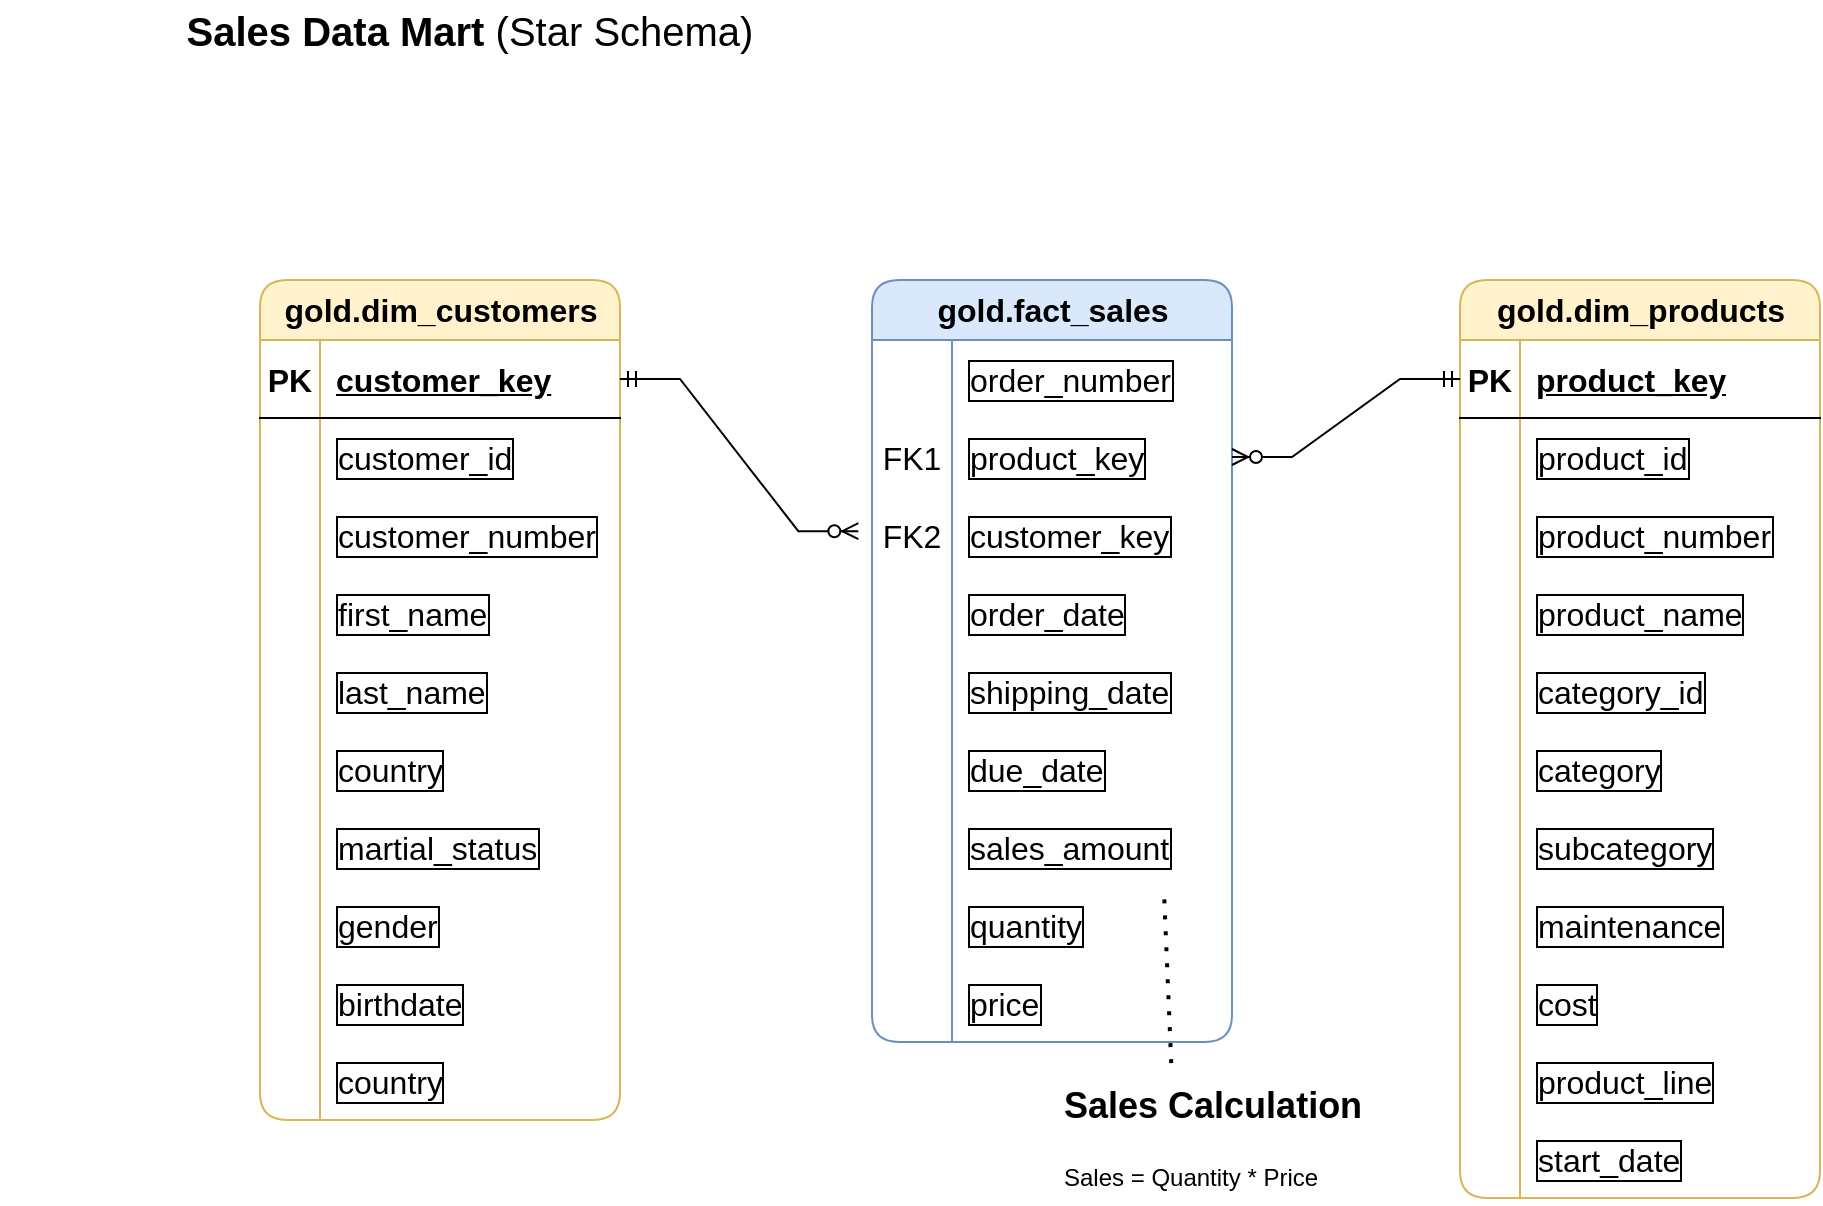 <mxfile version="27.0.9">
  <diagram name="Page-1" id="j1yHz7ROgucncaPMVlbB">
    <mxGraphModel dx="1104" dy="619" grid="1" gridSize="10" guides="1" tooltips="1" connect="1" arrows="1" fold="1" page="1" pageScale="1" pageWidth="850" pageHeight="1100" math="0" shadow="0">
      <root>
        <mxCell id="0" />
        <mxCell id="1" parent="0" />
        <mxCell id="ZGHDQgkVR9RvyCiD6TGg-14" value="gold.dim_customers" style="shape=table;startSize=30;container=1;collapsible=1;childLayout=tableLayout;fixedRows=1;rowLines=0;fontStyle=1;align=center;resizeLast=1;html=1;rounded=1;fillColor=#fff2cc;strokeColor=#d6b656;fontSize=16;" vertex="1" parent="1">
          <mxGeometry x="60" y="220" width="180" height="420" as="geometry" />
        </mxCell>
        <mxCell id="ZGHDQgkVR9RvyCiD6TGg-15" value="" style="shape=tableRow;horizontal=0;startSize=0;swimlaneHead=0;swimlaneBody=0;fillColor=none;collapsible=0;dropTarget=0;points=[[0,0.5],[1,0.5]];portConstraint=eastwest;top=0;left=0;right=0;bottom=1;fontSize=16;" vertex="1" parent="ZGHDQgkVR9RvyCiD6TGg-14">
          <mxGeometry y="30" width="180" height="39" as="geometry" />
        </mxCell>
        <mxCell id="ZGHDQgkVR9RvyCiD6TGg-16" value="PK" style="shape=partialRectangle;connectable=0;fillColor=none;top=0;left=0;bottom=0;right=0;fontStyle=1;overflow=hidden;whiteSpace=wrap;html=1;fontSize=16;" vertex="1" parent="ZGHDQgkVR9RvyCiD6TGg-15">
          <mxGeometry width="30" height="39" as="geometry">
            <mxRectangle width="30" height="39" as="alternateBounds" />
          </mxGeometry>
        </mxCell>
        <mxCell id="ZGHDQgkVR9RvyCiD6TGg-17" value="customer_key" style="shape=partialRectangle;connectable=0;fillColor=none;top=0;left=0;bottom=0;right=0;align=left;spacingLeft=6;fontStyle=5;overflow=hidden;whiteSpace=wrap;html=1;fontSize=16;" vertex="1" parent="ZGHDQgkVR9RvyCiD6TGg-15">
          <mxGeometry x="30" width="150" height="39" as="geometry">
            <mxRectangle width="150" height="39" as="alternateBounds" />
          </mxGeometry>
        </mxCell>
        <mxCell id="ZGHDQgkVR9RvyCiD6TGg-18" value="" style="shape=tableRow;horizontal=0;startSize=0;swimlaneHead=0;swimlaneBody=0;fillColor=none;collapsible=0;dropTarget=0;points=[[0,0.5],[1,0.5]];portConstraint=eastwest;top=0;left=0;right=0;bottom=0;fontSize=16;" vertex="1" parent="ZGHDQgkVR9RvyCiD6TGg-14">
          <mxGeometry y="69" width="180" height="39" as="geometry" />
        </mxCell>
        <mxCell id="ZGHDQgkVR9RvyCiD6TGg-19" value="" style="shape=partialRectangle;connectable=0;fillColor=none;top=0;left=0;bottom=0;right=0;editable=1;overflow=hidden;whiteSpace=wrap;html=1;fontSize=16;" vertex="1" parent="ZGHDQgkVR9RvyCiD6TGg-18">
          <mxGeometry width="30" height="39" as="geometry">
            <mxRectangle width="30" height="39" as="alternateBounds" />
          </mxGeometry>
        </mxCell>
        <mxCell id="ZGHDQgkVR9RvyCiD6TGg-20" value="customer_id" style="shape=partialRectangle;connectable=0;fillColor=none;top=0;left=0;bottom=0;right=0;align=left;spacingLeft=6;overflow=hidden;whiteSpace=wrap;html=1;labelBorderColor=default;fontSize=16;" vertex="1" parent="ZGHDQgkVR9RvyCiD6TGg-18">
          <mxGeometry x="30" width="150" height="39" as="geometry">
            <mxRectangle width="150" height="39" as="alternateBounds" />
          </mxGeometry>
        </mxCell>
        <mxCell id="ZGHDQgkVR9RvyCiD6TGg-21" value="" style="shape=tableRow;horizontal=0;startSize=0;swimlaneHead=0;swimlaneBody=0;fillColor=none;collapsible=0;dropTarget=0;points=[[0,0.5],[1,0.5]];portConstraint=eastwest;top=0;left=0;right=0;bottom=0;fontSize=16;" vertex="1" parent="ZGHDQgkVR9RvyCiD6TGg-14">
          <mxGeometry y="108" width="180" height="39" as="geometry" />
        </mxCell>
        <mxCell id="ZGHDQgkVR9RvyCiD6TGg-22" value="" style="shape=partialRectangle;connectable=0;fillColor=none;top=0;left=0;bottom=0;right=0;editable=1;overflow=hidden;whiteSpace=wrap;html=1;fontSize=16;" vertex="1" parent="ZGHDQgkVR9RvyCiD6TGg-21">
          <mxGeometry width="30" height="39" as="geometry">
            <mxRectangle width="30" height="39" as="alternateBounds" />
          </mxGeometry>
        </mxCell>
        <mxCell id="ZGHDQgkVR9RvyCiD6TGg-23" value="customer_number" style="shape=partialRectangle;connectable=0;fillColor=none;top=0;left=0;bottom=0;right=0;align=left;spacingLeft=6;overflow=hidden;whiteSpace=wrap;html=1;labelBorderColor=default;fontSize=16;" vertex="1" parent="ZGHDQgkVR9RvyCiD6TGg-21">
          <mxGeometry x="30" width="150" height="39" as="geometry">
            <mxRectangle width="150" height="39" as="alternateBounds" />
          </mxGeometry>
        </mxCell>
        <mxCell id="ZGHDQgkVR9RvyCiD6TGg-24" value="" style="shape=tableRow;horizontal=0;startSize=0;swimlaneHead=0;swimlaneBody=0;fillColor=none;collapsible=0;dropTarget=0;points=[[0,0.5],[1,0.5]];portConstraint=eastwest;top=0;left=0;right=0;bottom=0;fontSize=16;" vertex="1" parent="ZGHDQgkVR9RvyCiD6TGg-14">
          <mxGeometry y="147" width="180" height="39" as="geometry" />
        </mxCell>
        <mxCell id="ZGHDQgkVR9RvyCiD6TGg-25" value="" style="shape=partialRectangle;connectable=0;fillColor=none;top=0;left=0;bottom=0;right=0;editable=1;overflow=hidden;whiteSpace=wrap;html=1;fontSize=16;" vertex="1" parent="ZGHDQgkVR9RvyCiD6TGg-24">
          <mxGeometry width="30" height="39" as="geometry">
            <mxRectangle width="30" height="39" as="alternateBounds" />
          </mxGeometry>
        </mxCell>
        <mxCell id="ZGHDQgkVR9RvyCiD6TGg-26" value="first_name" style="shape=partialRectangle;connectable=0;fillColor=none;top=0;left=0;bottom=0;right=0;align=left;spacingLeft=6;overflow=hidden;whiteSpace=wrap;html=1;labelBorderColor=default;fontSize=16;" vertex="1" parent="ZGHDQgkVR9RvyCiD6TGg-24">
          <mxGeometry x="30" width="150" height="39" as="geometry">
            <mxRectangle width="150" height="39" as="alternateBounds" />
          </mxGeometry>
        </mxCell>
        <mxCell id="ZGHDQgkVR9RvyCiD6TGg-28" value="" style="shape=tableRow;horizontal=0;startSize=0;swimlaneHead=0;swimlaneBody=0;fillColor=none;collapsible=0;dropTarget=0;points=[[0,0.5],[1,0.5]];portConstraint=eastwest;top=0;left=0;right=0;bottom=0;fontSize=16;" vertex="1" parent="ZGHDQgkVR9RvyCiD6TGg-14">
          <mxGeometry y="186" width="180" height="39" as="geometry" />
        </mxCell>
        <mxCell id="ZGHDQgkVR9RvyCiD6TGg-29" value="" style="shape=partialRectangle;connectable=0;fillColor=none;top=0;left=0;bottom=0;right=0;editable=1;overflow=hidden;whiteSpace=wrap;html=1;fontSize=16;" vertex="1" parent="ZGHDQgkVR9RvyCiD6TGg-28">
          <mxGeometry width="30" height="39" as="geometry">
            <mxRectangle width="30" height="39" as="alternateBounds" />
          </mxGeometry>
        </mxCell>
        <mxCell id="ZGHDQgkVR9RvyCiD6TGg-30" value="last_name" style="shape=partialRectangle;connectable=0;fillColor=none;top=0;left=0;bottom=0;right=0;align=left;spacingLeft=6;overflow=hidden;whiteSpace=wrap;html=1;labelBorderColor=default;fontSize=16;" vertex="1" parent="ZGHDQgkVR9RvyCiD6TGg-28">
          <mxGeometry x="30" width="150" height="39" as="geometry">
            <mxRectangle width="150" height="39" as="alternateBounds" />
          </mxGeometry>
        </mxCell>
        <mxCell id="ZGHDQgkVR9RvyCiD6TGg-31" value="" style="shape=tableRow;horizontal=0;startSize=0;swimlaneHead=0;swimlaneBody=0;fillColor=none;collapsible=0;dropTarget=0;points=[[0,0.5],[1,0.5]];portConstraint=eastwest;top=0;left=0;right=0;bottom=0;fontSize=16;" vertex="1" parent="ZGHDQgkVR9RvyCiD6TGg-14">
          <mxGeometry y="225" width="180" height="39" as="geometry" />
        </mxCell>
        <mxCell id="ZGHDQgkVR9RvyCiD6TGg-32" value="" style="shape=partialRectangle;connectable=0;fillColor=none;top=0;left=0;bottom=0;right=0;editable=1;overflow=hidden;whiteSpace=wrap;html=1;fontSize=16;" vertex="1" parent="ZGHDQgkVR9RvyCiD6TGg-31">
          <mxGeometry width="30" height="39" as="geometry">
            <mxRectangle width="30" height="39" as="alternateBounds" />
          </mxGeometry>
        </mxCell>
        <mxCell id="ZGHDQgkVR9RvyCiD6TGg-33" value="country" style="shape=partialRectangle;connectable=0;fillColor=none;top=0;left=0;bottom=0;right=0;align=left;spacingLeft=6;overflow=hidden;whiteSpace=wrap;html=1;labelBorderColor=default;fontSize=16;" vertex="1" parent="ZGHDQgkVR9RvyCiD6TGg-31">
          <mxGeometry x="30" width="150" height="39" as="geometry">
            <mxRectangle width="150" height="39" as="alternateBounds" />
          </mxGeometry>
        </mxCell>
        <mxCell id="ZGHDQgkVR9RvyCiD6TGg-34" value="" style="shape=tableRow;horizontal=0;startSize=0;swimlaneHead=0;swimlaneBody=0;fillColor=none;collapsible=0;dropTarget=0;points=[[0,0.5],[1,0.5]];portConstraint=eastwest;top=0;left=0;right=0;bottom=0;fontSize=16;" vertex="1" parent="ZGHDQgkVR9RvyCiD6TGg-14">
          <mxGeometry y="264" width="180" height="39" as="geometry" />
        </mxCell>
        <mxCell id="ZGHDQgkVR9RvyCiD6TGg-35" value="" style="shape=partialRectangle;connectable=0;fillColor=none;top=0;left=0;bottom=0;right=0;editable=1;overflow=hidden;whiteSpace=wrap;html=1;fontSize=16;" vertex="1" parent="ZGHDQgkVR9RvyCiD6TGg-34">
          <mxGeometry width="30" height="39" as="geometry">
            <mxRectangle width="30" height="39" as="alternateBounds" />
          </mxGeometry>
        </mxCell>
        <mxCell id="ZGHDQgkVR9RvyCiD6TGg-36" value="martial_status" style="shape=partialRectangle;connectable=0;fillColor=none;top=0;left=0;bottom=0;right=0;align=left;spacingLeft=6;overflow=hidden;whiteSpace=wrap;html=1;labelBorderColor=default;fontSize=16;" vertex="1" parent="ZGHDQgkVR9RvyCiD6TGg-34">
          <mxGeometry x="30" width="150" height="39" as="geometry">
            <mxRectangle width="150" height="39" as="alternateBounds" />
          </mxGeometry>
        </mxCell>
        <mxCell id="ZGHDQgkVR9RvyCiD6TGg-37" value="" style="shape=tableRow;horizontal=0;startSize=0;swimlaneHead=0;swimlaneBody=0;fillColor=none;collapsible=0;dropTarget=0;points=[[0,0.5],[1,0.5]];portConstraint=eastwest;top=0;left=0;right=0;bottom=0;fontSize=16;" vertex="1" parent="ZGHDQgkVR9RvyCiD6TGg-14">
          <mxGeometry y="303" width="180" height="39" as="geometry" />
        </mxCell>
        <mxCell id="ZGHDQgkVR9RvyCiD6TGg-38" value="" style="shape=partialRectangle;connectable=0;fillColor=none;top=0;left=0;bottom=0;right=0;editable=1;overflow=hidden;whiteSpace=wrap;html=1;fontSize=16;" vertex="1" parent="ZGHDQgkVR9RvyCiD6TGg-37">
          <mxGeometry width="30" height="39" as="geometry">
            <mxRectangle width="30" height="39" as="alternateBounds" />
          </mxGeometry>
        </mxCell>
        <mxCell id="ZGHDQgkVR9RvyCiD6TGg-39" value="gender" style="shape=partialRectangle;connectable=0;fillColor=none;top=0;left=0;bottom=0;right=0;align=left;spacingLeft=6;overflow=hidden;whiteSpace=wrap;html=1;labelBorderColor=default;fontSize=16;" vertex="1" parent="ZGHDQgkVR9RvyCiD6TGg-37">
          <mxGeometry x="30" width="150" height="39" as="geometry">
            <mxRectangle width="150" height="39" as="alternateBounds" />
          </mxGeometry>
        </mxCell>
        <mxCell id="ZGHDQgkVR9RvyCiD6TGg-40" value="" style="shape=tableRow;horizontal=0;startSize=0;swimlaneHead=0;swimlaneBody=0;fillColor=none;collapsible=0;dropTarget=0;points=[[0,0.5],[1,0.5]];portConstraint=eastwest;top=0;left=0;right=0;bottom=0;fontSize=16;" vertex="1" parent="ZGHDQgkVR9RvyCiD6TGg-14">
          <mxGeometry y="342" width="180" height="39" as="geometry" />
        </mxCell>
        <mxCell id="ZGHDQgkVR9RvyCiD6TGg-41" value="" style="shape=partialRectangle;connectable=0;fillColor=none;top=0;left=0;bottom=0;right=0;editable=1;overflow=hidden;whiteSpace=wrap;html=1;fontSize=16;" vertex="1" parent="ZGHDQgkVR9RvyCiD6TGg-40">
          <mxGeometry width="30" height="39" as="geometry">
            <mxRectangle width="30" height="39" as="alternateBounds" />
          </mxGeometry>
        </mxCell>
        <mxCell id="ZGHDQgkVR9RvyCiD6TGg-42" value="birthdate" style="shape=partialRectangle;connectable=0;fillColor=none;top=0;left=0;bottom=0;right=0;align=left;spacingLeft=6;overflow=hidden;whiteSpace=wrap;html=1;labelBorderColor=default;fontSize=16;" vertex="1" parent="ZGHDQgkVR9RvyCiD6TGg-40">
          <mxGeometry x="30" width="150" height="39" as="geometry">
            <mxRectangle width="150" height="39" as="alternateBounds" />
          </mxGeometry>
        </mxCell>
        <mxCell id="ZGHDQgkVR9RvyCiD6TGg-43" value="" style="shape=tableRow;horizontal=0;startSize=0;swimlaneHead=0;swimlaneBody=0;fillColor=none;collapsible=0;dropTarget=0;points=[[0,0.5],[1,0.5]];portConstraint=eastwest;top=0;left=0;right=0;bottom=0;fontSize=16;" vertex="1" parent="ZGHDQgkVR9RvyCiD6TGg-14">
          <mxGeometry y="381" width="180" height="39" as="geometry" />
        </mxCell>
        <mxCell id="ZGHDQgkVR9RvyCiD6TGg-44" value="" style="shape=partialRectangle;connectable=0;fillColor=none;top=0;left=0;bottom=0;right=0;editable=1;overflow=hidden;whiteSpace=wrap;html=1;fontSize=16;" vertex="1" parent="ZGHDQgkVR9RvyCiD6TGg-43">
          <mxGeometry width="30" height="39" as="geometry">
            <mxRectangle width="30" height="39" as="alternateBounds" />
          </mxGeometry>
        </mxCell>
        <mxCell id="ZGHDQgkVR9RvyCiD6TGg-45" value="country" style="shape=partialRectangle;connectable=0;fillColor=none;top=0;left=0;bottom=0;right=0;align=left;spacingLeft=6;overflow=hidden;whiteSpace=wrap;html=1;labelBorderColor=default;fontSize=16;" vertex="1" parent="ZGHDQgkVR9RvyCiD6TGg-43">
          <mxGeometry x="30" width="150" height="39" as="geometry">
            <mxRectangle width="150" height="39" as="alternateBounds" />
          </mxGeometry>
        </mxCell>
        <mxCell id="ZGHDQgkVR9RvyCiD6TGg-46" value="gold.fact_sales" style="shape=table;startSize=30;container=1;collapsible=1;childLayout=tableLayout;fixedRows=1;rowLines=0;fontStyle=1;align=center;resizeLast=1;html=1;rounded=1;fillColor=#dae8fc;strokeColor=#6c8ebf;fontSize=16;" vertex="1" parent="1">
          <mxGeometry x="366" y="220" width="180" height="381" as="geometry" />
        </mxCell>
        <mxCell id="ZGHDQgkVR9RvyCiD6TGg-50" value="" style="shape=tableRow;horizontal=0;startSize=0;swimlaneHead=0;swimlaneBody=0;fillColor=none;collapsible=0;dropTarget=0;points=[[0,0.5],[1,0.5]];portConstraint=eastwest;top=0;left=0;right=0;bottom=0;fontSize=16;" vertex="1" parent="ZGHDQgkVR9RvyCiD6TGg-46">
          <mxGeometry y="30" width="180" height="39" as="geometry" />
        </mxCell>
        <mxCell id="ZGHDQgkVR9RvyCiD6TGg-51" value="" style="shape=partialRectangle;connectable=0;fillColor=none;top=0;left=0;bottom=0;right=0;editable=1;overflow=hidden;whiteSpace=wrap;html=1;fontSize=16;" vertex="1" parent="ZGHDQgkVR9RvyCiD6TGg-50">
          <mxGeometry width="40" height="39" as="geometry">
            <mxRectangle width="40" height="39" as="alternateBounds" />
          </mxGeometry>
        </mxCell>
        <mxCell id="ZGHDQgkVR9RvyCiD6TGg-52" value="order_number" style="shape=partialRectangle;connectable=0;fillColor=none;top=0;left=0;bottom=0;right=0;align=left;spacingLeft=6;overflow=hidden;whiteSpace=wrap;html=1;labelBorderColor=default;fontSize=16;" vertex="1" parent="ZGHDQgkVR9RvyCiD6TGg-50">
          <mxGeometry x="40" width="140" height="39" as="geometry">
            <mxRectangle width="140" height="39" as="alternateBounds" />
          </mxGeometry>
        </mxCell>
        <mxCell id="ZGHDQgkVR9RvyCiD6TGg-53" value="" style="shape=tableRow;horizontal=0;startSize=0;swimlaneHead=0;swimlaneBody=0;fillColor=none;collapsible=0;dropTarget=0;points=[[0,0.5],[1,0.5]];portConstraint=eastwest;top=0;left=0;right=0;bottom=0;fontSize=16;" vertex="1" parent="ZGHDQgkVR9RvyCiD6TGg-46">
          <mxGeometry y="69" width="180" height="39" as="geometry" />
        </mxCell>
        <mxCell id="ZGHDQgkVR9RvyCiD6TGg-54" value="FK1" style="shape=partialRectangle;connectable=0;fillColor=none;top=0;left=0;bottom=0;right=0;editable=1;overflow=hidden;whiteSpace=wrap;html=1;fontSize=16;" vertex="1" parent="ZGHDQgkVR9RvyCiD6TGg-53">
          <mxGeometry width="40" height="39" as="geometry">
            <mxRectangle width="40" height="39" as="alternateBounds" />
          </mxGeometry>
        </mxCell>
        <mxCell id="ZGHDQgkVR9RvyCiD6TGg-55" value="product_key" style="shape=partialRectangle;connectable=0;fillColor=none;top=0;left=0;bottom=0;right=0;align=left;spacingLeft=6;overflow=hidden;whiteSpace=wrap;html=1;labelBorderColor=default;fontSize=16;" vertex="1" parent="ZGHDQgkVR9RvyCiD6TGg-53">
          <mxGeometry x="40" width="140" height="39" as="geometry">
            <mxRectangle width="140" height="39" as="alternateBounds" />
          </mxGeometry>
        </mxCell>
        <mxCell id="ZGHDQgkVR9RvyCiD6TGg-56" value="" style="shape=tableRow;horizontal=0;startSize=0;swimlaneHead=0;swimlaneBody=0;fillColor=none;collapsible=0;dropTarget=0;points=[[0,0.5],[1,0.5]];portConstraint=eastwest;top=0;left=0;right=0;bottom=0;fontSize=16;" vertex="1" parent="ZGHDQgkVR9RvyCiD6TGg-46">
          <mxGeometry y="108" width="180" height="39" as="geometry" />
        </mxCell>
        <mxCell id="ZGHDQgkVR9RvyCiD6TGg-57" value="FK2" style="shape=partialRectangle;connectable=0;fillColor=none;top=0;left=0;bottom=0;right=0;editable=1;overflow=hidden;whiteSpace=wrap;html=1;fontSize=16;" vertex="1" parent="ZGHDQgkVR9RvyCiD6TGg-56">
          <mxGeometry width="40" height="39" as="geometry">
            <mxRectangle width="40" height="39" as="alternateBounds" />
          </mxGeometry>
        </mxCell>
        <mxCell id="ZGHDQgkVR9RvyCiD6TGg-58" value="customer_key" style="shape=partialRectangle;connectable=0;fillColor=none;top=0;left=0;bottom=0;right=0;align=left;spacingLeft=6;overflow=hidden;whiteSpace=wrap;html=1;labelBorderColor=default;fontSize=16;" vertex="1" parent="ZGHDQgkVR9RvyCiD6TGg-56">
          <mxGeometry x="40" width="140" height="39" as="geometry">
            <mxRectangle width="140" height="39" as="alternateBounds" />
          </mxGeometry>
        </mxCell>
        <mxCell id="ZGHDQgkVR9RvyCiD6TGg-59" value="" style="shape=tableRow;horizontal=0;startSize=0;swimlaneHead=0;swimlaneBody=0;fillColor=none;collapsible=0;dropTarget=0;points=[[0,0.5],[1,0.5]];portConstraint=eastwest;top=0;left=0;right=0;bottom=0;fontSize=16;" vertex="1" parent="ZGHDQgkVR9RvyCiD6TGg-46">
          <mxGeometry y="147" width="180" height="39" as="geometry" />
        </mxCell>
        <mxCell id="ZGHDQgkVR9RvyCiD6TGg-60" value="" style="shape=partialRectangle;connectable=0;fillColor=none;top=0;left=0;bottom=0;right=0;editable=1;overflow=hidden;whiteSpace=wrap;html=1;fontSize=16;" vertex="1" parent="ZGHDQgkVR9RvyCiD6TGg-59">
          <mxGeometry width="40" height="39" as="geometry">
            <mxRectangle width="40" height="39" as="alternateBounds" />
          </mxGeometry>
        </mxCell>
        <mxCell id="ZGHDQgkVR9RvyCiD6TGg-61" value="order_date" style="shape=partialRectangle;connectable=0;fillColor=none;top=0;left=0;bottom=0;right=0;align=left;spacingLeft=6;overflow=hidden;whiteSpace=wrap;html=1;labelBorderColor=default;fontSize=16;" vertex="1" parent="ZGHDQgkVR9RvyCiD6TGg-59">
          <mxGeometry x="40" width="140" height="39" as="geometry">
            <mxRectangle width="140" height="39" as="alternateBounds" />
          </mxGeometry>
        </mxCell>
        <mxCell id="ZGHDQgkVR9RvyCiD6TGg-62" value="" style="shape=tableRow;horizontal=0;startSize=0;swimlaneHead=0;swimlaneBody=0;fillColor=none;collapsible=0;dropTarget=0;points=[[0,0.5],[1,0.5]];portConstraint=eastwest;top=0;left=0;right=0;bottom=0;fontSize=16;" vertex="1" parent="ZGHDQgkVR9RvyCiD6TGg-46">
          <mxGeometry y="186" width="180" height="39" as="geometry" />
        </mxCell>
        <mxCell id="ZGHDQgkVR9RvyCiD6TGg-63" value="" style="shape=partialRectangle;connectable=0;fillColor=none;top=0;left=0;bottom=0;right=0;editable=1;overflow=hidden;whiteSpace=wrap;html=1;fontSize=16;" vertex="1" parent="ZGHDQgkVR9RvyCiD6TGg-62">
          <mxGeometry width="40" height="39" as="geometry">
            <mxRectangle width="40" height="39" as="alternateBounds" />
          </mxGeometry>
        </mxCell>
        <mxCell id="ZGHDQgkVR9RvyCiD6TGg-64" value="shipping_date" style="shape=partialRectangle;connectable=0;fillColor=none;top=0;left=0;bottom=0;right=0;align=left;spacingLeft=6;overflow=hidden;whiteSpace=wrap;html=1;labelBorderColor=default;fontSize=16;" vertex="1" parent="ZGHDQgkVR9RvyCiD6TGg-62">
          <mxGeometry x="40" width="140" height="39" as="geometry">
            <mxRectangle width="140" height="39" as="alternateBounds" />
          </mxGeometry>
        </mxCell>
        <mxCell id="ZGHDQgkVR9RvyCiD6TGg-65" value="" style="shape=tableRow;horizontal=0;startSize=0;swimlaneHead=0;swimlaneBody=0;fillColor=none;collapsible=0;dropTarget=0;points=[[0,0.5],[1,0.5]];portConstraint=eastwest;top=0;left=0;right=0;bottom=0;fontSize=16;" vertex="1" parent="ZGHDQgkVR9RvyCiD6TGg-46">
          <mxGeometry y="225" width="180" height="39" as="geometry" />
        </mxCell>
        <mxCell id="ZGHDQgkVR9RvyCiD6TGg-66" value="" style="shape=partialRectangle;connectable=0;fillColor=none;top=0;left=0;bottom=0;right=0;editable=1;overflow=hidden;whiteSpace=wrap;html=1;fontSize=16;" vertex="1" parent="ZGHDQgkVR9RvyCiD6TGg-65">
          <mxGeometry width="40" height="39" as="geometry">
            <mxRectangle width="40" height="39" as="alternateBounds" />
          </mxGeometry>
        </mxCell>
        <mxCell id="ZGHDQgkVR9RvyCiD6TGg-67" value="due_date" style="shape=partialRectangle;connectable=0;fillColor=none;top=0;left=0;bottom=0;right=0;align=left;spacingLeft=6;overflow=hidden;whiteSpace=wrap;html=1;labelBorderColor=default;fontSize=16;" vertex="1" parent="ZGHDQgkVR9RvyCiD6TGg-65">
          <mxGeometry x="40" width="140" height="39" as="geometry">
            <mxRectangle width="140" height="39" as="alternateBounds" />
          </mxGeometry>
        </mxCell>
        <mxCell id="ZGHDQgkVR9RvyCiD6TGg-68" value="" style="shape=tableRow;horizontal=0;startSize=0;swimlaneHead=0;swimlaneBody=0;fillColor=none;collapsible=0;dropTarget=0;points=[[0,0.5],[1,0.5]];portConstraint=eastwest;top=0;left=0;right=0;bottom=0;fontSize=16;" vertex="1" parent="ZGHDQgkVR9RvyCiD6TGg-46">
          <mxGeometry y="264" width="180" height="39" as="geometry" />
        </mxCell>
        <mxCell id="ZGHDQgkVR9RvyCiD6TGg-69" value="" style="shape=partialRectangle;connectable=0;fillColor=none;top=0;left=0;bottom=0;right=0;editable=1;overflow=hidden;whiteSpace=wrap;html=1;fontSize=16;" vertex="1" parent="ZGHDQgkVR9RvyCiD6TGg-68">
          <mxGeometry width="40" height="39" as="geometry">
            <mxRectangle width="40" height="39" as="alternateBounds" />
          </mxGeometry>
        </mxCell>
        <mxCell id="ZGHDQgkVR9RvyCiD6TGg-70" value="sales_amount" style="shape=partialRectangle;connectable=0;fillColor=none;top=0;left=0;bottom=0;right=0;align=left;spacingLeft=6;overflow=hidden;whiteSpace=wrap;html=1;labelBorderColor=default;fontSize=16;" vertex="1" parent="ZGHDQgkVR9RvyCiD6TGg-68">
          <mxGeometry x="40" width="140" height="39" as="geometry">
            <mxRectangle width="140" height="39" as="alternateBounds" />
          </mxGeometry>
        </mxCell>
        <mxCell id="ZGHDQgkVR9RvyCiD6TGg-71" value="" style="shape=tableRow;horizontal=0;startSize=0;swimlaneHead=0;swimlaneBody=0;fillColor=none;collapsible=0;dropTarget=0;points=[[0,0.5],[1,0.5]];portConstraint=eastwest;top=0;left=0;right=0;bottom=0;fontSize=16;" vertex="1" parent="ZGHDQgkVR9RvyCiD6TGg-46">
          <mxGeometry y="303" width="180" height="39" as="geometry" />
        </mxCell>
        <mxCell id="ZGHDQgkVR9RvyCiD6TGg-72" value="" style="shape=partialRectangle;connectable=0;fillColor=none;top=0;left=0;bottom=0;right=0;editable=1;overflow=hidden;whiteSpace=wrap;html=1;fontSize=16;" vertex="1" parent="ZGHDQgkVR9RvyCiD6TGg-71">
          <mxGeometry width="40" height="39" as="geometry">
            <mxRectangle width="40" height="39" as="alternateBounds" />
          </mxGeometry>
        </mxCell>
        <mxCell id="ZGHDQgkVR9RvyCiD6TGg-73" value="quantity" style="shape=partialRectangle;connectable=0;fillColor=none;top=0;left=0;bottom=0;right=0;align=left;spacingLeft=6;overflow=hidden;whiteSpace=wrap;html=1;labelBorderColor=default;fontSize=16;" vertex="1" parent="ZGHDQgkVR9RvyCiD6TGg-71">
          <mxGeometry x="40" width="140" height="39" as="geometry">
            <mxRectangle width="140" height="39" as="alternateBounds" />
          </mxGeometry>
        </mxCell>
        <mxCell id="ZGHDQgkVR9RvyCiD6TGg-74" value="" style="shape=tableRow;horizontal=0;startSize=0;swimlaneHead=0;swimlaneBody=0;fillColor=none;collapsible=0;dropTarget=0;points=[[0,0.5],[1,0.5]];portConstraint=eastwest;top=0;left=0;right=0;bottom=0;fontSize=16;" vertex="1" parent="ZGHDQgkVR9RvyCiD6TGg-46">
          <mxGeometry y="342" width="180" height="39" as="geometry" />
        </mxCell>
        <mxCell id="ZGHDQgkVR9RvyCiD6TGg-75" value="" style="shape=partialRectangle;connectable=0;fillColor=none;top=0;left=0;bottom=0;right=0;editable=1;overflow=hidden;whiteSpace=wrap;html=1;fontSize=16;" vertex="1" parent="ZGHDQgkVR9RvyCiD6TGg-74">
          <mxGeometry width="40" height="39" as="geometry">
            <mxRectangle width="40" height="39" as="alternateBounds" />
          </mxGeometry>
        </mxCell>
        <mxCell id="ZGHDQgkVR9RvyCiD6TGg-76" value="price" style="shape=partialRectangle;connectable=0;fillColor=none;top=0;left=0;bottom=0;right=0;align=left;spacingLeft=6;overflow=hidden;whiteSpace=wrap;html=1;labelBorderColor=default;fontSize=16;" vertex="1" parent="ZGHDQgkVR9RvyCiD6TGg-74">
          <mxGeometry x="40" width="140" height="39" as="geometry">
            <mxRectangle width="140" height="39" as="alternateBounds" />
          </mxGeometry>
        </mxCell>
        <mxCell id="ZGHDQgkVR9RvyCiD6TGg-80" value="gold.dim_products" style="shape=table;startSize=30;container=1;collapsible=1;childLayout=tableLayout;fixedRows=1;rowLines=0;fontStyle=1;align=center;resizeLast=1;html=1;rounded=1;fillColor=#fff2cc;strokeColor=#d6b656;fontSize=16;" vertex="1" parent="1">
          <mxGeometry x="660" y="220" width="180" height="459" as="geometry" />
        </mxCell>
        <mxCell id="ZGHDQgkVR9RvyCiD6TGg-81" value="" style="shape=tableRow;horizontal=0;startSize=0;swimlaneHead=0;swimlaneBody=0;fillColor=none;collapsible=0;dropTarget=0;points=[[0,0.5],[1,0.5]];portConstraint=eastwest;top=0;left=0;right=0;bottom=1;fontSize=16;" vertex="1" parent="ZGHDQgkVR9RvyCiD6TGg-80">
          <mxGeometry y="30" width="180" height="39" as="geometry" />
        </mxCell>
        <mxCell id="ZGHDQgkVR9RvyCiD6TGg-82" value="PK" style="shape=partialRectangle;connectable=0;fillColor=none;top=0;left=0;bottom=0;right=0;fontStyle=1;overflow=hidden;whiteSpace=wrap;html=1;fontSize=16;" vertex="1" parent="ZGHDQgkVR9RvyCiD6TGg-81">
          <mxGeometry width="30" height="39" as="geometry">
            <mxRectangle width="30" height="39" as="alternateBounds" />
          </mxGeometry>
        </mxCell>
        <mxCell id="ZGHDQgkVR9RvyCiD6TGg-83" value="product_key" style="shape=partialRectangle;connectable=0;fillColor=none;top=0;left=0;bottom=0;right=0;align=left;spacingLeft=6;fontStyle=5;overflow=hidden;whiteSpace=wrap;html=1;fontSize=16;" vertex="1" parent="ZGHDQgkVR9RvyCiD6TGg-81">
          <mxGeometry x="30" width="150" height="39" as="geometry">
            <mxRectangle width="150" height="39" as="alternateBounds" />
          </mxGeometry>
        </mxCell>
        <mxCell id="ZGHDQgkVR9RvyCiD6TGg-84" value="" style="shape=tableRow;horizontal=0;startSize=0;swimlaneHead=0;swimlaneBody=0;fillColor=none;collapsible=0;dropTarget=0;points=[[0,0.5],[1,0.5]];portConstraint=eastwest;top=0;left=0;right=0;bottom=0;fontSize=16;" vertex="1" parent="ZGHDQgkVR9RvyCiD6TGg-80">
          <mxGeometry y="69" width="180" height="39" as="geometry" />
        </mxCell>
        <mxCell id="ZGHDQgkVR9RvyCiD6TGg-85" value="" style="shape=partialRectangle;connectable=0;fillColor=none;top=0;left=0;bottom=0;right=0;editable=1;overflow=hidden;whiteSpace=wrap;html=1;fontSize=16;" vertex="1" parent="ZGHDQgkVR9RvyCiD6TGg-84">
          <mxGeometry width="30" height="39" as="geometry">
            <mxRectangle width="30" height="39" as="alternateBounds" />
          </mxGeometry>
        </mxCell>
        <mxCell id="ZGHDQgkVR9RvyCiD6TGg-86" value="product_id" style="shape=partialRectangle;connectable=0;fillColor=none;top=0;left=0;bottom=0;right=0;align=left;spacingLeft=6;overflow=hidden;whiteSpace=wrap;html=1;labelBorderColor=default;fontSize=16;" vertex="1" parent="ZGHDQgkVR9RvyCiD6TGg-84">
          <mxGeometry x="30" width="150" height="39" as="geometry">
            <mxRectangle width="150" height="39" as="alternateBounds" />
          </mxGeometry>
        </mxCell>
        <mxCell id="ZGHDQgkVR9RvyCiD6TGg-87" value="" style="shape=tableRow;horizontal=0;startSize=0;swimlaneHead=0;swimlaneBody=0;fillColor=none;collapsible=0;dropTarget=0;points=[[0,0.5],[1,0.5]];portConstraint=eastwest;top=0;left=0;right=0;bottom=0;fontSize=16;" vertex="1" parent="ZGHDQgkVR9RvyCiD6TGg-80">
          <mxGeometry y="108" width="180" height="39" as="geometry" />
        </mxCell>
        <mxCell id="ZGHDQgkVR9RvyCiD6TGg-88" value="" style="shape=partialRectangle;connectable=0;fillColor=none;top=0;left=0;bottom=0;right=0;editable=1;overflow=hidden;whiteSpace=wrap;html=1;fontSize=16;" vertex="1" parent="ZGHDQgkVR9RvyCiD6TGg-87">
          <mxGeometry width="30" height="39" as="geometry">
            <mxRectangle width="30" height="39" as="alternateBounds" />
          </mxGeometry>
        </mxCell>
        <mxCell id="ZGHDQgkVR9RvyCiD6TGg-89" value="product_number" style="shape=partialRectangle;connectable=0;fillColor=none;top=0;left=0;bottom=0;right=0;align=left;spacingLeft=6;overflow=hidden;whiteSpace=wrap;html=1;labelBorderColor=default;fontSize=16;" vertex="1" parent="ZGHDQgkVR9RvyCiD6TGg-87">
          <mxGeometry x="30" width="150" height="39" as="geometry">
            <mxRectangle width="150" height="39" as="alternateBounds" />
          </mxGeometry>
        </mxCell>
        <mxCell id="ZGHDQgkVR9RvyCiD6TGg-90" value="" style="shape=tableRow;horizontal=0;startSize=0;swimlaneHead=0;swimlaneBody=0;fillColor=none;collapsible=0;dropTarget=0;points=[[0,0.5],[1,0.5]];portConstraint=eastwest;top=0;left=0;right=0;bottom=0;fontSize=16;" vertex="1" parent="ZGHDQgkVR9RvyCiD6TGg-80">
          <mxGeometry y="147" width="180" height="39" as="geometry" />
        </mxCell>
        <mxCell id="ZGHDQgkVR9RvyCiD6TGg-91" value="" style="shape=partialRectangle;connectable=0;fillColor=none;top=0;left=0;bottom=0;right=0;editable=1;overflow=hidden;whiteSpace=wrap;html=1;fontSize=16;" vertex="1" parent="ZGHDQgkVR9RvyCiD6TGg-90">
          <mxGeometry width="30" height="39" as="geometry">
            <mxRectangle width="30" height="39" as="alternateBounds" />
          </mxGeometry>
        </mxCell>
        <mxCell id="ZGHDQgkVR9RvyCiD6TGg-92" value="product_name" style="shape=partialRectangle;connectable=0;fillColor=none;top=0;left=0;bottom=0;right=0;align=left;spacingLeft=6;overflow=hidden;whiteSpace=wrap;html=1;labelBorderColor=default;fontSize=16;" vertex="1" parent="ZGHDQgkVR9RvyCiD6TGg-90">
          <mxGeometry x="30" width="150" height="39" as="geometry">
            <mxRectangle width="150" height="39" as="alternateBounds" />
          </mxGeometry>
        </mxCell>
        <mxCell id="ZGHDQgkVR9RvyCiD6TGg-93" value="" style="shape=tableRow;horizontal=0;startSize=0;swimlaneHead=0;swimlaneBody=0;fillColor=none;collapsible=0;dropTarget=0;points=[[0,0.5],[1,0.5]];portConstraint=eastwest;top=0;left=0;right=0;bottom=0;fontSize=16;" vertex="1" parent="ZGHDQgkVR9RvyCiD6TGg-80">
          <mxGeometry y="186" width="180" height="39" as="geometry" />
        </mxCell>
        <mxCell id="ZGHDQgkVR9RvyCiD6TGg-94" value="" style="shape=partialRectangle;connectable=0;fillColor=none;top=0;left=0;bottom=0;right=0;editable=1;overflow=hidden;whiteSpace=wrap;html=1;fontSize=16;" vertex="1" parent="ZGHDQgkVR9RvyCiD6TGg-93">
          <mxGeometry width="30" height="39" as="geometry">
            <mxRectangle width="30" height="39" as="alternateBounds" />
          </mxGeometry>
        </mxCell>
        <mxCell id="ZGHDQgkVR9RvyCiD6TGg-95" value="category_id" style="shape=partialRectangle;connectable=0;fillColor=none;top=0;left=0;bottom=0;right=0;align=left;spacingLeft=6;overflow=hidden;whiteSpace=wrap;html=1;labelBorderColor=default;fontSize=16;" vertex="1" parent="ZGHDQgkVR9RvyCiD6TGg-93">
          <mxGeometry x="30" width="150" height="39" as="geometry">
            <mxRectangle width="150" height="39" as="alternateBounds" />
          </mxGeometry>
        </mxCell>
        <mxCell id="ZGHDQgkVR9RvyCiD6TGg-96" value="" style="shape=tableRow;horizontal=0;startSize=0;swimlaneHead=0;swimlaneBody=0;fillColor=none;collapsible=0;dropTarget=0;points=[[0,0.5],[1,0.5]];portConstraint=eastwest;top=0;left=0;right=0;bottom=0;fontSize=16;" vertex="1" parent="ZGHDQgkVR9RvyCiD6TGg-80">
          <mxGeometry y="225" width="180" height="39" as="geometry" />
        </mxCell>
        <mxCell id="ZGHDQgkVR9RvyCiD6TGg-97" value="" style="shape=partialRectangle;connectable=0;fillColor=none;top=0;left=0;bottom=0;right=0;editable=1;overflow=hidden;whiteSpace=wrap;html=1;fontSize=16;" vertex="1" parent="ZGHDQgkVR9RvyCiD6TGg-96">
          <mxGeometry width="30" height="39" as="geometry">
            <mxRectangle width="30" height="39" as="alternateBounds" />
          </mxGeometry>
        </mxCell>
        <mxCell id="ZGHDQgkVR9RvyCiD6TGg-98" value="category" style="shape=partialRectangle;connectable=0;fillColor=none;top=0;left=0;bottom=0;right=0;align=left;spacingLeft=6;overflow=hidden;whiteSpace=wrap;html=1;labelBorderColor=default;fontSize=16;" vertex="1" parent="ZGHDQgkVR9RvyCiD6TGg-96">
          <mxGeometry x="30" width="150" height="39" as="geometry">
            <mxRectangle width="150" height="39" as="alternateBounds" />
          </mxGeometry>
        </mxCell>
        <mxCell id="ZGHDQgkVR9RvyCiD6TGg-99" value="" style="shape=tableRow;horizontal=0;startSize=0;swimlaneHead=0;swimlaneBody=0;fillColor=none;collapsible=0;dropTarget=0;points=[[0,0.5],[1,0.5]];portConstraint=eastwest;top=0;left=0;right=0;bottom=0;fontSize=16;" vertex="1" parent="ZGHDQgkVR9RvyCiD6TGg-80">
          <mxGeometry y="264" width="180" height="39" as="geometry" />
        </mxCell>
        <mxCell id="ZGHDQgkVR9RvyCiD6TGg-100" value="" style="shape=partialRectangle;connectable=0;fillColor=none;top=0;left=0;bottom=0;right=0;editable=1;overflow=hidden;whiteSpace=wrap;html=1;fontSize=16;" vertex="1" parent="ZGHDQgkVR9RvyCiD6TGg-99">
          <mxGeometry width="30" height="39" as="geometry">
            <mxRectangle width="30" height="39" as="alternateBounds" />
          </mxGeometry>
        </mxCell>
        <mxCell id="ZGHDQgkVR9RvyCiD6TGg-101" value="subcategory" style="shape=partialRectangle;connectable=0;fillColor=none;top=0;left=0;bottom=0;right=0;align=left;spacingLeft=6;overflow=hidden;whiteSpace=wrap;html=1;labelBorderColor=default;fontSize=16;" vertex="1" parent="ZGHDQgkVR9RvyCiD6TGg-99">
          <mxGeometry x="30" width="150" height="39" as="geometry">
            <mxRectangle width="150" height="39" as="alternateBounds" />
          </mxGeometry>
        </mxCell>
        <mxCell id="ZGHDQgkVR9RvyCiD6TGg-102" value="" style="shape=tableRow;horizontal=0;startSize=0;swimlaneHead=0;swimlaneBody=0;fillColor=none;collapsible=0;dropTarget=0;points=[[0,0.5],[1,0.5]];portConstraint=eastwest;top=0;left=0;right=0;bottom=0;fontSize=16;" vertex="1" parent="ZGHDQgkVR9RvyCiD6TGg-80">
          <mxGeometry y="303" width="180" height="39" as="geometry" />
        </mxCell>
        <mxCell id="ZGHDQgkVR9RvyCiD6TGg-103" value="" style="shape=partialRectangle;connectable=0;fillColor=none;top=0;left=0;bottom=0;right=0;editable=1;overflow=hidden;whiteSpace=wrap;html=1;fontSize=16;" vertex="1" parent="ZGHDQgkVR9RvyCiD6TGg-102">
          <mxGeometry width="30" height="39" as="geometry">
            <mxRectangle width="30" height="39" as="alternateBounds" />
          </mxGeometry>
        </mxCell>
        <mxCell id="ZGHDQgkVR9RvyCiD6TGg-104" value="maintenance" style="shape=partialRectangle;connectable=0;fillColor=none;top=0;left=0;bottom=0;right=0;align=left;spacingLeft=6;overflow=hidden;whiteSpace=wrap;html=1;labelBorderColor=default;fontSize=16;" vertex="1" parent="ZGHDQgkVR9RvyCiD6TGg-102">
          <mxGeometry x="30" width="150" height="39" as="geometry">
            <mxRectangle width="150" height="39" as="alternateBounds" />
          </mxGeometry>
        </mxCell>
        <mxCell id="ZGHDQgkVR9RvyCiD6TGg-105" value="" style="shape=tableRow;horizontal=0;startSize=0;swimlaneHead=0;swimlaneBody=0;fillColor=none;collapsible=0;dropTarget=0;points=[[0,0.5],[1,0.5]];portConstraint=eastwest;top=0;left=0;right=0;bottom=0;fontSize=16;" vertex="1" parent="ZGHDQgkVR9RvyCiD6TGg-80">
          <mxGeometry y="342" width="180" height="39" as="geometry" />
        </mxCell>
        <mxCell id="ZGHDQgkVR9RvyCiD6TGg-106" value="" style="shape=partialRectangle;connectable=0;fillColor=none;top=0;left=0;bottom=0;right=0;editable=1;overflow=hidden;whiteSpace=wrap;html=1;fontSize=16;" vertex="1" parent="ZGHDQgkVR9RvyCiD6TGg-105">
          <mxGeometry width="30" height="39" as="geometry">
            <mxRectangle width="30" height="39" as="alternateBounds" />
          </mxGeometry>
        </mxCell>
        <mxCell id="ZGHDQgkVR9RvyCiD6TGg-107" value="cost" style="shape=partialRectangle;connectable=0;fillColor=none;top=0;left=0;bottom=0;right=0;align=left;spacingLeft=6;overflow=hidden;whiteSpace=wrap;html=1;labelBorderColor=default;fontSize=16;" vertex="1" parent="ZGHDQgkVR9RvyCiD6TGg-105">
          <mxGeometry x="30" width="150" height="39" as="geometry">
            <mxRectangle width="150" height="39" as="alternateBounds" />
          </mxGeometry>
        </mxCell>
        <mxCell id="ZGHDQgkVR9RvyCiD6TGg-108" value="" style="shape=tableRow;horizontal=0;startSize=0;swimlaneHead=0;swimlaneBody=0;fillColor=none;collapsible=0;dropTarget=0;points=[[0,0.5],[1,0.5]];portConstraint=eastwest;top=0;left=0;right=0;bottom=0;fontSize=16;" vertex="1" parent="ZGHDQgkVR9RvyCiD6TGg-80">
          <mxGeometry y="381" width="180" height="39" as="geometry" />
        </mxCell>
        <mxCell id="ZGHDQgkVR9RvyCiD6TGg-109" value="" style="shape=partialRectangle;connectable=0;fillColor=none;top=0;left=0;bottom=0;right=0;editable=1;overflow=hidden;whiteSpace=wrap;html=1;fontSize=16;" vertex="1" parent="ZGHDQgkVR9RvyCiD6TGg-108">
          <mxGeometry width="30" height="39" as="geometry">
            <mxRectangle width="30" height="39" as="alternateBounds" />
          </mxGeometry>
        </mxCell>
        <mxCell id="ZGHDQgkVR9RvyCiD6TGg-110" value="product_line" style="shape=partialRectangle;connectable=0;fillColor=none;top=0;left=0;bottom=0;right=0;align=left;spacingLeft=6;overflow=hidden;whiteSpace=wrap;html=1;labelBorderColor=default;fontSize=16;" vertex="1" parent="ZGHDQgkVR9RvyCiD6TGg-108">
          <mxGeometry x="30" width="150" height="39" as="geometry">
            <mxRectangle width="150" height="39" as="alternateBounds" />
          </mxGeometry>
        </mxCell>
        <mxCell id="ZGHDQgkVR9RvyCiD6TGg-111" value="" style="shape=tableRow;horizontal=0;startSize=0;swimlaneHead=0;swimlaneBody=0;fillColor=none;collapsible=0;dropTarget=0;points=[[0,0.5],[1,0.5]];portConstraint=eastwest;top=0;left=0;right=0;bottom=0;fontSize=16;" vertex="1" parent="ZGHDQgkVR9RvyCiD6TGg-80">
          <mxGeometry y="420" width="180" height="39" as="geometry" />
        </mxCell>
        <mxCell id="ZGHDQgkVR9RvyCiD6TGg-112" value="" style="shape=partialRectangle;connectable=0;fillColor=none;top=0;left=0;bottom=0;right=0;editable=1;overflow=hidden;whiteSpace=wrap;html=1;fontSize=16;" vertex="1" parent="ZGHDQgkVR9RvyCiD6TGg-111">
          <mxGeometry width="30" height="39" as="geometry">
            <mxRectangle width="30" height="39" as="alternateBounds" />
          </mxGeometry>
        </mxCell>
        <mxCell id="ZGHDQgkVR9RvyCiD6TGg-113" value="start_date" style="shape=partialRectangle;connectable=0;fillColor=none;top=0;left=0;bottom=0;right=0;align=left;spacingLeft=6;overflow=hidden;whiteSpace=wrap;html=1;labelBorderColor=default;fontSize=16;" vertex="1" parent="ZGHDQgkVR9RvyCiD6TGg-111">
          <mxGeometry x="30" width="150" height="39" as="geometry">
            <mxRectangle width="150" height="39" as="alternateBounds" />
          </mxGeometry>
        </mxCell>
        <mxCell id="ZGHDQgkVR9RvyCiD6TGg-27" value="&lt;font style=&quot;font-size: 20px;&quot;&gt;&lt;b&gt;Sales Data Mart&lt;/b&gt; (Star Schema)&lt;/font&gt;" style="text;html=1;align=center;verticalAlign=middle;whiteSpace=wrap;rounded=0;" vertex="1" parent="1">
          <mxGeometry x="-70" y="80" width="470" height="30" as="geometry" />
        </mxCell>
        <mxCell id="ZGHDQgkVR9RvyCiD6TGg-114" value="" style="edgeStyle=entityRelationEdgeStyle;fontSize=12;html=1;endArrow=ERzeroToMany;startArrow=ERmandOne;rounded=0;entryX=-0.038;entryY=0.451;entryDx=0;entryDy=0;entryPerimeter=0;exitX=1;exitY=0.5;exitDx=0;exitDy=0;" edge="1" parent="1" source="ZGHDQgkVR9RvyCiD6TGg-15" target="ZGHDQgkVR9RvyCiD6TGg-56">
          <mxGeometry width="100" height="100" relative="1" as="geometry">
            <mxPoint x="261" y="270" as="sourcePoint" />
            <mxPoint x="361" y="170" as="targetPoint" />
          </mxGeometry>
        </mxCell>
        <mxCell id="ZGHDQgkVR9RvyCiD6TGg-115" value="" style="edgeStyle=entityRelationEdgeStyle;fontSize=12;html=1;endArrow=ERzeroToMany;startArrow=ERmandOne;rounded=0;exitX=0;exitY=0.5;exitDx=0;exitDy=0;entryX=1;entryY=0.5;entryDx=0;entryDy=0;" edge="1" parent="1" source="ZGHDQgkVR9RvyCiD6TGg-81" target="ZGHDQgkVR9RvyCiD6TGg-53">
          <mxGeometry width="100" height="100" relative="1" as="geometry">
            <mxPoint x="550" y="310" as="sourcePoint" />
            <mxPoint x="650" y="210" as="targetPoint" />
          </mxGeometry>
        </mxCell>
        <mxCell id="ZGHDQgkVR9RvyCiD6TGg-116" value="&lt;h1 style=&quot;margin-top: 0px;&quot;&gt;&lt;font style=&quot;font-size: 18px;&quot;&gt;Sales Calculation&lt;/font&gt;&lt;/h1&gt;&lt;div&gt;&lt;font style=&quot;&quot;&gt;Sales = Quantity * Price&lt;/font&gt;&lt;/div&gt;" style="text;html=1;whiteSpace=wrap;overflow=hidden;rounded=0;" vertex="1" parent="1">
          <mxGeometry x="460" y="610" width="180" height="69" as="geometry" />
        </mxCell>
        <mxCell id="ZGHDQgkVR9RvyCiD6TGg-117" value="" style="endArrow=none;dashed=1;html=1;dashPattern=1 3;strokeWidth=2;rounded=0;exitX=0.309;exitY=0.023;exitDx=0;exitDy=0;exitPerimeter=0;entryX=0.811;entryY=1.062;entryDx=0;entryDy=0;entryPerimeter=0;" edge="1" parent="1" source="ZGHDQgkVR9RvyCiD6TGg-116" target="ZGHDQgkVR9RvyCiD6TGg-68">
          <mxGeometry width="50" height="50" relative="1" as="geometry">
            <mxPoint x="410" y="570" as="sourcePoint" />
            <mxPoint x="460" y="520" as="targetPoint" />
          </mxGeometry>
        </mxCell>
      </root>
    </mxGraphModel>
  </diagram>
</mxfile>
